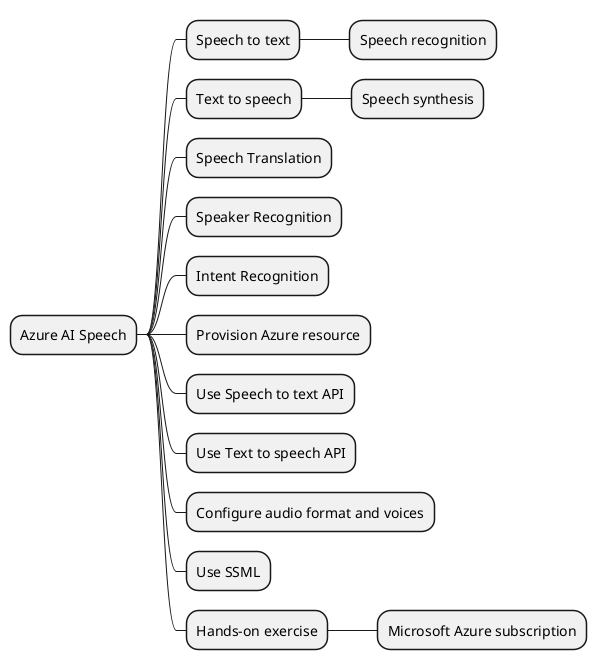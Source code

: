 @startmindmap
* Azure AI Speech
** Speech to text
*** Speech recognition
** Text to speech
*** Speech synthesis
** Speech Translation
** Speaker Recognition
** Intent Recognition
** Provision Azure resource
** Use Speech to text API
** Use Text to speech API
** Configure audio format and voices
** Use SSML
** Hands-on exercise
*** Microsoft Azure subscription
@endmindmap